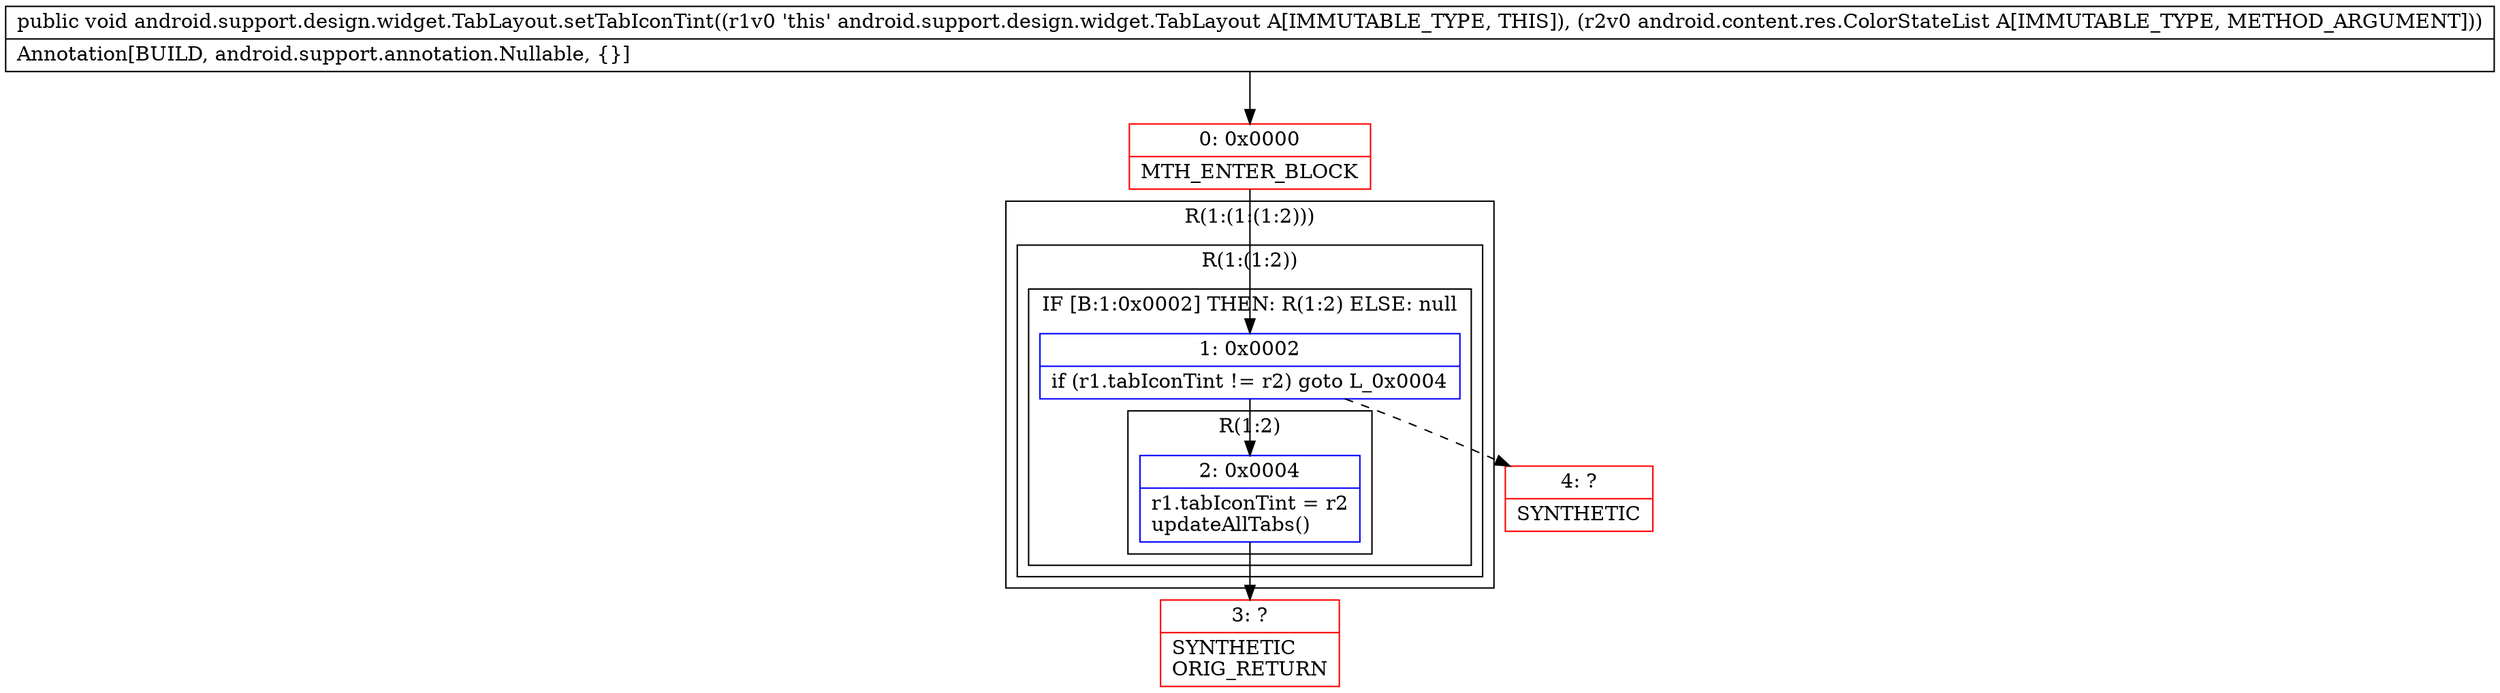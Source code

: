 digraph "CFG forandroid.support.design.widget.TabLayout.setTabIconTint(Landroid\/content\/res\/ColorStateList;)V" {
subgraph cluster_Region_1031280919 {
label = "R(1:(1:(1:2)))";
node [shape=record,color=blue];
subgraph cluster_Region_1320069131 {
label = "R(1:(1:2))";
node [shape=record,color=blue];
subgraph cluster_IfRegion_961105031 {
label = "IF [B:1:0x0002] THEN: R(1:2) ELSE: null";
node [shape=record,color=blue];
Node_1 [shape=record,label="{1\:\ 0x0002|if (r1.tabIconTint != r2) goto L_0x0004\l}"];
subgraph cluster_Region_1095031605 {
label = "R(1:2)";
node [shape=record,color=blue];
Node_2 [shape=record,label="{2\:\ 0x0004|r1.tabIconTint = r2\lupdateAllTabs()\l}"];
}
}
}
}
Node_0 [shape=record,color=red,label="{0\:\ 0x0000|MTH_ENTER_BLOCK\l}"];
Node_3 [shape=record,color=red,label="{3\:\ ?|SYNTHETIC\lORIG_RETURN\l}"];
Node_4 [shape=record,color=red,label="{4\:\ ?|SYNTHETIC\l}"];
MethodNode[shape=record,label="{public void android.support.design.widget.TabLayout.setTabIconTint((r1v0 'this' android.support.design.widget.TabLayout A[IMMUTABLE_TYPE, THIS]), (r2v0 android.content.res.ColorStateList A[IMMUTABLE_TYPE, METHOD_ARGUMENT]))  | Annotation[BUILD, android.support.annotation.Nullable, \{\}]\l}"];
MethodNode -> Node_0;
Node_1 -> Node_2;
Node_1 -> Node_4[style=dashed];
Node_2 -> Node_3;
Node_0 -> Node_1;
}

